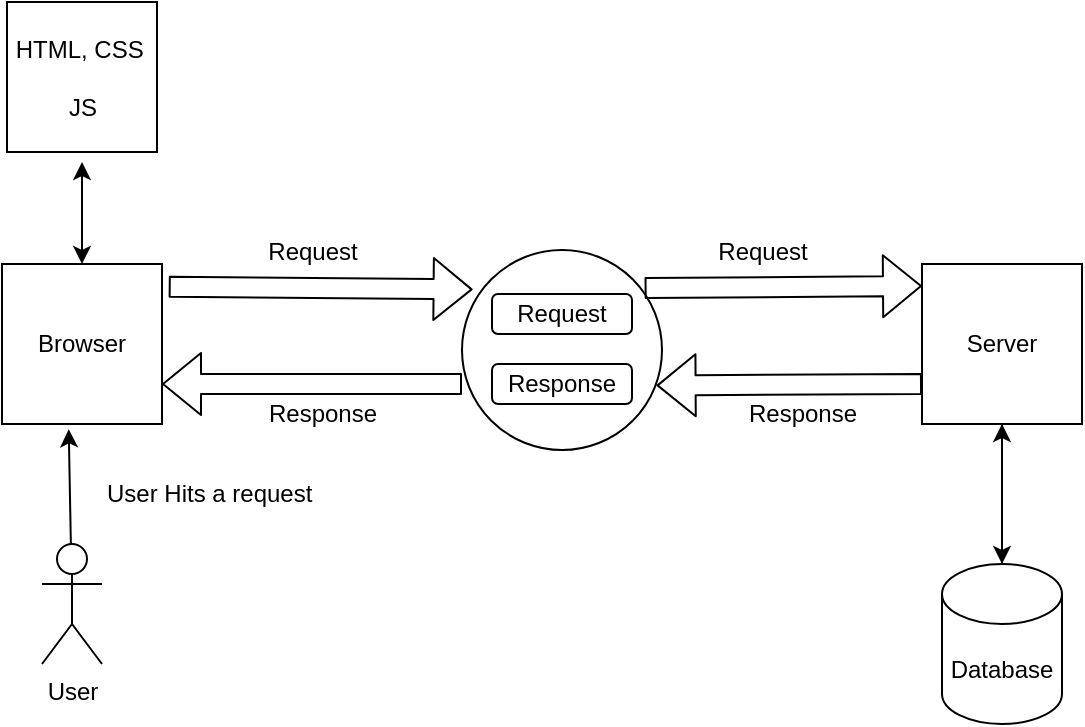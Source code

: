 <mxfile>
    <diagram id="4ecqHOCPmstYnKVD8ZKn" name="Page-1">
        <mxGraphModel dx="746" dy="427" grid="1" gridSize="10" guides="1" tooltips="1" connect="1" arrows="1" fold="1" page="1" pageScale="1" pageWidth="850" pageHeight="1100" math="0" shadow="0">
            <root>
                <mxCell id="0"/>
                <mxCell id="1" parent="0"/>
                <mxCell id="2" value="Browser" style="whiteSpace=wrap;html=1;aspect=fixed;" vertex="1" parent="1">
                    <mxGeometry x="80" y="201" width="80" height="80" as="geometry"/>
                </mxCell>
                <mxCell id="19" style="edgeStyle=none;html=1;entryX=0.5;entryY=0;entryDx=0;entryDy=0;entryPerimeter=0;" edge="1" parent="1" source="3" target="16">
                    <mxGeometry relative="1" as="geometry"/>
                </mxCell>
                <mxCell id="3" value="Server" style="whiteSpace=wrap;html=1;aspect=fixed;" vertex="1" parent="1">
                    <mxGeometry x="540" y="201" width="80" height="80" as="geometry"/>
                </mxCell>
                <mxCell id="4" value="" style="ellipse;whiteSpace=wrap;html=1;aspect=fixed;" vertex="1" parent="1">
                    <mxGeometry x="310" y="194" width="100" height="100" as="geometry"/>
                </mxCell>
                <mxCell id="5" value="" style="shape=flexArrow;endArrow=classic;html=1;exitX=1.042;exitY=0.142;exitDx=0;exitDy=0;exitPerimeter=0;entryX=0.053;entryY=0.227;entryDx=0;entryDy=0;entryPerimeter=0;" edge="1" parent="1" source="2">
                    <mxGeometry width="50" height="50" relative="1" as="geometry">
                        <mxPoint x="360" y="311" as="sourcePoint"/>
                        <mxPoint x="315.3" y="213.7" as="targetPoint"/>
                    </mxGeometry>
                </mxCell>
                <mxCell id="6" value="" style="shape=flexArrow;endArrow=classic;html=1;exitX=0.913;exitY=0.22;exitDx=0;exitDy=0;exitPerimeter=0;" edge="1" parent="1">
                    <mxGeometry width="50" height="50" relative="1" as="geometry">
                        <mxPoint x="401.3" y="213" as="sourcePoint"/>
                        <mxPoint x="540" y="212" as="targetPoint"/>
                    </mxGeometry>
                </mxCell>
                <mxCell id="7" value="" style="shape=flexArrow;endArrow=classic;html=1;exitX=0;exitY=0.75;exitDx=0;exitDy=0;entryX=0.973;entryY=0.707;entryDx=0;entryDy=0;entryPerimeter=0;" edge="1" parent="1" source="3">
                    <mxGeometry width="50" height="50" relative="1" as="geometry">
                        <mxPoint x="430" y="301" as="sourcePoint"/>
                        <mxPoint x="407.3" y="261.7" as="targetPoint"/>
                    </mxGeometry>
                </mxCell>
                <mxCell id="8" value="" style="shape=flexArrow;endArrow=classic;html=1;entryX=1;entryY=0.75;entryDx=0;entryDy=0;" edge="1" parent="1" target="2">
                    <mxGeometry width="50" height="50" relative="1" as="geometry">
                        <mxPoint x="310" y="261" as="sourcePoint"/>
                        <mxPoint x="177.3" y="261.7" as="targetPoint"/>
                    </mxGeometry>
                </mxCell>
                <mxCell id="9" value="Request" style="text;html=1;align=center;verticalAlign=middle;resizable=0;points=[];autosize=1;strokeColor=none;fillColor=none;" vertex="1" parent="1">
                    <mxGeometry x="200" y="180" width="70" height="30" as="geometry"/>
                </mxCell>
                <mxCell id="10" value="Request" style="text;html=1;align=center;verticalAlign=middle;resizable=0;points=[];autosize=1;strokeColor=none;fillColor=none;" vertex="1" parent="1">
                    <mxGeometry x="425" y="180" width="70" height="30" as="geometry"/>
                </mxCell>
                <mxCell id="11" value="Response" style="text;html=1;align=center;verticalAlign=middle;resizable=0;points=[];autosize=1;strokeColor=none;fillColor=none;" vertex="1" parent="1">
                    <mxGeometry x="440" y="261" width="80" height="30" as="geometry"/>
                </mxCell>
                <mxCell id="13" value="Response" style="text;html=1;align=center;verticalAlign=middle;resizable=0;points=[];autosize=1;strokeColor=none;fillColor=none;" vertex="1" parent="1">
                    <mxGeometry x="200" y="261" width="80" height="30" as="geometry"/>
                </mxCell>
                <mxCell id="14" value="Request" style="rounded=1;whiteSpace=wrap;html=1;" vertex="1" parent="1">
                    <mxGeometry x="325" y="216" width="70" height="20" as="geometry"/>
                </mxCell>
                <mxCell id="15" value="Response" style="rounded=1;whiteSpace=wrap;html=1;" vertex="1" parent="1">
                    <mxGeometry x="325" y="251" width="70" height="20" as="geometry"/>
                </mxCell>
                <mxCell id="17" style="edgeStyle=none;html=1;entryX=0.5;entryY=1;entryDx=0;entryDy=0;" edge="1" parent="1" source="16" target="3">
                    <mxGeometry relative="1" as="geometry"/>
                </mxCell>
                <mxCell id="16" value="Database" style="shape=cylinder3;whiteSpace=wrap;html=1;boundedLbl=1;backgroundOutline=1;size=15;" vertex="1" parent="1">
                    <mxGeometry x="550" y="351" width="60" height="80" as="geometry"/>
                </mxCell>
                <mxCell id="24" style="edgeStyle=none;html=1;entryX=0.417;entryY=1.033;entryDx=0;entryDy=0;entryPerimeter=0;" edge="1" parent="1" source="20" target="2">
                    <mxGeometry relative="1" as="geometry"/>
                </mxCell>
                <mxCell id="20" value="User" style="shape=umlActor;verticalLabelPosition=bottom;verticalAlign=top;html=1;outlineConnect=0;" vertex="1" parent="1">
                    <mxGeometry x="100" y="341" width="30" height="60" as="geometry"/>
                </mxCell>
                <mxCell id="25" value="User Hits a request&amp;nbsp;" style="text;html=1;align=center;verticalAlign=middle;resizable=0;points=[];autosize=1;strokeColor=none;fillColor=none;" vertex="1" parent="1">
                    <mxGeometry x="120" y="301" width="130" height="30" as="geometry"/>
                </mxCell>
                <mxCell id="27" value="HTML, CSS&amp;nbsp;&lt;br&gt;&lt;br&gt;JS" style="whiteSpace=wrap;html=1;aspect=fixed;" vertex="1" parent="1">
                    <mxGeometry x="82.5" y="70" width="75" height="75" as="geometry"/>
                </mxCell>
                <mxCell id="28" value="" style="endArrow=classic;startArrow=classic;html=1;" edge="1" parent="1" source="2">
                    <mxGeometry width="50" height="50" relative="1" as="geometry">
                        <mxPoint x="360" y="260" as="sourcePoint"/>
                        <mxPoint x="120" y="150" as="targetPoint"/>
                        <Array as="points">
                            <mxPoint x="120" y="170"/>
                        </Array>
                    </mxGeometry>
                </mxCell>
            </root>
        </mxGraphModel>
    </diagram>
</mxfile>